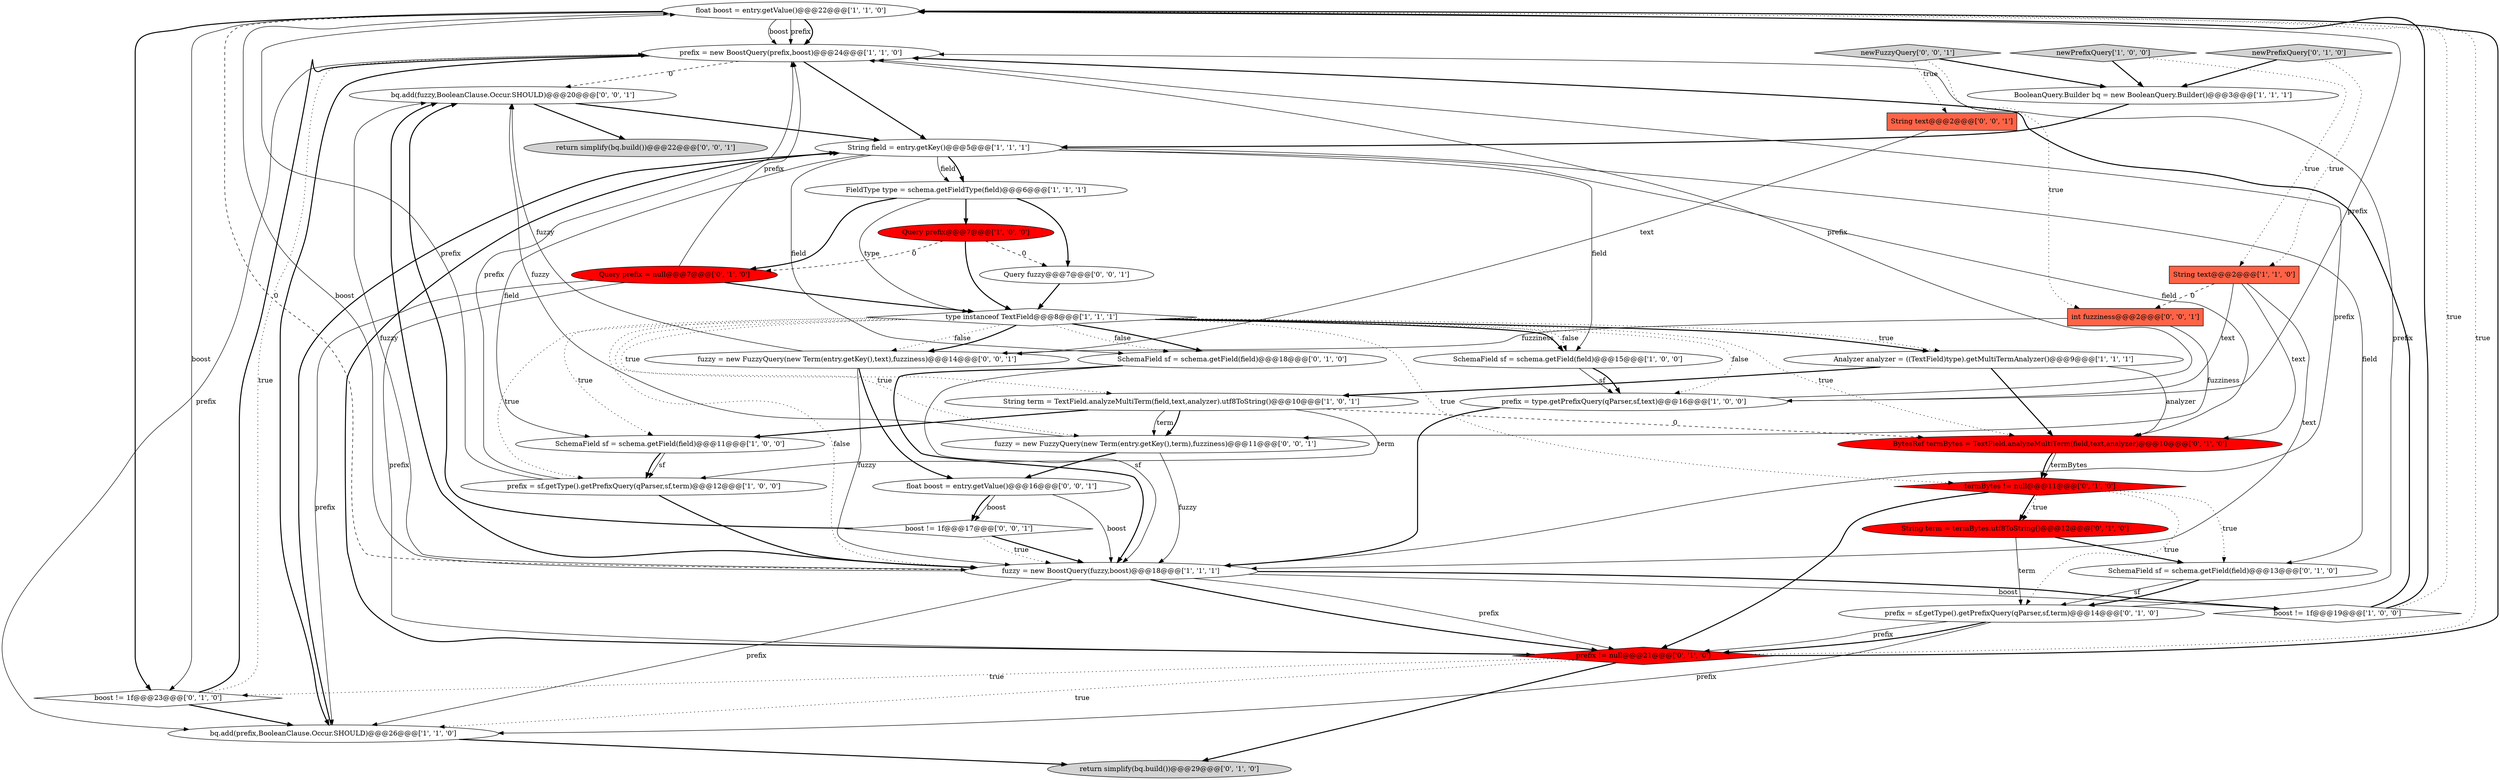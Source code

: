 digraph {
17 [style = filled, label = "float boost = entry.getValue()@@@22@@@['1', '1', '0']", fillcolor = white, shape = ellipse image = "AAA0AAABBB1BBB"];
29 [style = filled, label = "String text@@@2@@@['0', '0', '1']", fillcolor = tomato, shape = box image = "AAA0AAABBB3BBB"];
35 [style = filled, label = "boost != 1f@@@17@@@['0', '0', '1']", fillcolor = white, shape = diamond image = "AAA0AAABBB3BBB"];
7 [style = filled, label = "String text@@@2@@@['1', '1', '0']", fillcolor = tomato, shape = box image = "AAA0AAABBB1BBB"];
37 [style = filled, label = "float boost = entry.getValue()@@@16@@@['0', '0', '1']", fillcolor = white, shape = ellipse image = "AAA0AAABBB3BBB"];
8 [style = filled, label = "type instanceof TextField@@@8@@@['1', '1', '1']", fillcolor = white, shape = diamond image = "AAA0AAABBB1BBB"];
20 [style = filled, label = "SchemaField sf = schema.getField(field)@@@18@@@['0', '1', '0']", fillcolor = white, shape = ellipse image = "AAA0AAABBB2BBB"];
38 [style = filled, label = "return simplify(bq.build())@@@22@@@['0', '0', '1']", fillcolor = lightgray, shape = ellipse image = "AAA0AAABBB3BBB"];
6 [style = filled, label = "Analyzer analyzer = ((TextField)type).getMultiTermAnalyzer()@@@9@@@['1', '1', '1']", fillcolor = white, shape = ellipse image = "AAA0AAABBB1BBB"];
24 [style = filled, label = "Query prefix = null@@@7@@@['0', '1', '0']", fillcolor = red, shape = ellipse image = "AAA1AAABBB2BBB"];
32 [style = filled, label = "int fuzziness@@@2@@@['0', '0', '1']", fillcolor = tomato, shape = box image = "AAA0AAABBB3BBB"];
25 [style = filled, label = "BytesRef termBytes = TextField.analyzeMultiTerm(field,text,analyzer)@@@10@@@['0', '1', '0']", fillcolor = red, shape = ellipse image = "AAA1AAABBB2BBB"];
16 [style = filled, label = "SchemaField sf = schema.getField(field)@@@15@@@['1', '0', '0']", fillcolor = white, shape = ellipse image = "AAA0AAABBB1BBB"];
34 [style = filled, label = "fuzzy = new FuzzyQuery(new Term(entry.getKey(),text),fuzziness)@@@14@@@['0', '0', '1']", fillcolor = white, shape = ellipse image = "AAA0AAABBB3BBB"];
18 [style = filled, label = "SchemaField sf = schema.getField(field)@@@13@@@['0', '1', '0']", fillcolor = white, shape = ellipse image = "AAA0AAABBB2BBB"];
9 [style = filled, label = "newPrefixQuery['1', '0', '0']", fillcolor = lightgray, shape = diamond image = "AAA0AAABBB1BBB"];
28 [style = filled, label = "return simplify(bq.build())@@@29@@@['0', '1', '0']", fillcolor = lightgray, shape = ellipse image = "AAA0AAABBB2BBB"];
31 [style = filled, label = "bq.add(fuzzy,BooleanClause.Occur.SHOULD)@@@20@@@['0', '0', '1']", fillcolor = white, shape = ellipse image = "AAA0AAABBB3BBB"];
19 [style = filled, label = "prefix = sf.getType().getPrefixQuery(qParser,sf,term)@@@14@@@['0', '1', '0']", fillcolor = white, shape = ellipse image = "AAA0AAABBB2BBB"];
30 [style = filled, label = "fuzzy = new FuzzyQuery(new Term(entry.getKey(),term),fuzziness)@@@11@@@['0', '0', '1']", fillcolor = white, shape = ellipse image = "AAA0AAABBB3BBB"];
36 [style = filled, label = "Query fuzzy@@@7@@@['0', '0', '1']", fillcolor = white, shape = ellipse image = "AAA0AAABBB3BBB"];
12 [style = filled, label = "prefix = new BoostQuery(prefix,boost)@@@24@@@['1', '1', '0']", fillcolor = white, shape = ellipse image = "AAA0AAABBB1BBB"];
2 [style = filled, label = "bq.add(prefix,BooleanClause.Occur.SHOULD)@@@26@@@['1', '1', '0']", fillcolor = white, shape = ellipse image = "AAA0AAABBB1BBB"];
22 [style = filled, label = "boost != 1f@@@23@@@['0', '1', '0']", fillcolor = white, shape = diamond image = "AAA0AAABBB2BBB"];
13 [style = filled, label = "Query prefix@@@7@@@['1', '0', '0']", fillcolor = red, shape = ellipse image = "AAA1AAABBB1BBB"];
0 [style = filled, label = "fuzzy = new BoostQuery(fuzzy,boost)@@@18@@@['1', '1', '1']", fillcolor = white, shape = ellipse image = "AAA0AAABBB1BBB"];
4 [style = filled, label = "FieldType type = schema.getFieldType(field)@@@6@@@['1', '1', '1']", fillcolor = white, shape = ellipse image = "AAA0AAABBB1BBB"];
21 [style = filled, label = "prefix != null@@@21@@@['0', '1', '0']", fillcolor = red, shape = diamond image = "AAA1AAABBB2BBB"];
10 [style = filled, label = "String field = entry.getKey()@@@5@@@['1', '1', '1']", fillcolor = white, shape = ellipse image = "AAA0AAABBB1BBB"];
27 [style = filled, label = "String term = termBytes.utf8ToString()@@@12@@@['0', '1', '0']", fillcolor = red, shape = ellipse image = "AAA1AAABBB2BBB"];
23 [style = filled, label = "newPrefixQuery['0', '1', '0']", fillcolor = lightgray, shape = diamond image = "AAA0AAABBB2BBB"];
11 [style = filled, label = "BooleanQuery.Builder bq = new BooleanQuery.Builder()@@@3@@@['1', '1', '1']", fillcolor = white, shape = ellipse image = "AAA0AAABBB1BBB"];
15 [style = filled, label = "prefix = sf.getType().getPrefixQuery(qParser,sf,term)@@@12@@@['1', '0', '0']", fillcolor = white, shape = ellipse image = "AAA0AAABBB1BBB"];
1 [style = filled, label = "SchemaField sf = schema.getField(field)@@@11@@@['1', '0', '0']", fillcolor = white, shape = ellipse image = "AAA0AAABBB1BBB"];
3 [style = filled, label = "prefix = type.getPrefixQuery(qParser,sf,text)@@@16@@@['1', '0', '0']", fillcolor = white, shape = ellipse image = "AAA0AAABBB1BBB"];
26 [style = filled, label = "termBytes != null@@@11@@@['0', '1', '0']", fillcolor = red, shape = diamond image = "AAA1AAABBB2BBB"];
14 [style = filled, label = "String term = TextField.analyzeMultiTerm(field,text,analyzer).utf8ToString()@@@10@@@['1', '0', '1']", fillcolor = white, shape = ellipse image = "AAA0AAABBB1BBB"];
5 [style = filled, label = "boost != 1f@@@19@@@['1', '0', '0']", fillcolor = white, shape = diamond image = "AAA0AAABBB1BBB"];
33 [style = filled, label = "newFuzzyQuery['0', '0', '1']", fillcolor = lightgray, shape = diamond image = "AAA0AAABBB3BBB"];
8->16 [style = bold, label=""];
21->10 [style = bold, label=""];
8->30 [style = dotted, label="true"];
14->30 [style = solid, label="term"];
10->20 [style = solid, label="field"];
9->11 [style = bold, label=""];
0->31 [style = solid, label="fuzzy"];
14->25 [style = dashed, label="0"];
8->34 [style = dotted, label="false"];
20->0 [style = bold, label=""];
14->15 [style = solid, label="term"];
30->31 [style = solid, label="fuzzy"];
12->31 [style = dashed, label="0"];
26->19 [style = dotted, label="true"];
8->6 [style = bold, label=""];
3->17 [style = solid, label="prefix"];
19->12 [style = solid, label="prefix"];
21->28 [style = bold, label=""];
33->11 [style = bold, label=""];
12->2 [style = bold, label=""];
13->24 [style = dashed, label="0"];
12->10 [style = bold, label=""];
8->20 [style = bold, label=""];
12->2 [style = solid, label="prefix"];
15->0 [style = bold, label=""];
18->19 [style = solid, label="sf"];
0->21 [style = solid, label="prefix"];
0->12 [style = solid, label="prefix"];
16->3 [style = solid, label="sf"];
4->36 [style = bold, label=""];
24->12 [style = solid, label="prefix"];
32->34 [style = solid, label="fuzziness"];
2->28 [style = bold, label=""];
8->0 [style = dotted, label="false"];
25->26 [style = solid, label="termBytes"];
24->21 [style = solid, label="prefix"];
37->0 [style = solid, label="boost"];
16->3 [style = bold, label=""];
8->34 [style = bold, label=""];
35->31 [style = bold, label=""];
14->30 [style = bold, label=""];
33->32 [style = dotted, label="true"];
34->0 [style = solid, label="fuzzy"];
18->19 [style = bold, label=""];
7->25 [style = solid, label="text"];
20->0 [style = solid, label="sf"];
17->12 [style = solid, label="prefix"];
21->22 [style = dotted, label="true"];
21->17 [style = dotted, label="true"];
0->21 [style = bold, label=""];
17->0 [style = dashed, label="0"];
5->17 [style = bold, label=""];
3->0 [style = bold, label=""];
26->27 [style = bold, label=""];
35->0 [style = bold, label=""];
8->14 [style = dotted, label="true"];
25->26 [style = bold, label=""];
0->5 [style = solid, label="boost"];
26->18 [style = dotted, label="true"];
10->18 [style = solid, label="field"];
30->0 [style = solid, label="fuzzy"];
10->1 [style = solid, label="field"];
24->8 [style = bold, label=""];
8->16 [style = dotted, label="false"];
0->31 [style = bold, label=""];
27->18 [style = bold, label=""];
8->25 [style = dotted, label="true"];
4->24 [style = bold, label=""];
22->2 [style = bold, label=""];
27->19 [style = solid, label="term"];
26->27 [style = dotted, label="true"];
4->13 [style = bold, label=""];
8->15 [style = dotted, label="true"];
21->2 [style = dotted, label="true"];
31->38 [style = bold, label=""];
23->7 [style = dotted, label="true"];
2->10 [style = bold, label=""];
3->12 [style = solid, label="prefix"];
26->21 [style = bold, label=""];
29->34 [style = solid, label="text"];
10->25 [style = solid, label="field"];
17->12 [style = bold, label=""];
8->6 [style = dotted, label="true"];
0->17 [style = solid, label="boost"];
37->35 [style = solid, label="boost"];
11->10 [style = bold, label=""];
31->10 [style = bold, label=""];
4->8 [style = solid, label="type"];
33->29 [style = dotted, label="true"];
36->8 [style = bold, label=""];
15->12 [style = solid, label="prefix"];
7->32 [style = dashed, label="0"];
10->16 [style = solid, label="field"];
35->0 [style = dotted, label="true"];
37->35 [style = bold, label=""];
23->11 [style = bold, label=""];
9->7 [style = dotted, label="true"];
0->5 [style = bold, label=""];
7->3 [style = solid, label="text"];
19->21 [style = bold, label=""];
5->17 [style = dotted, label="true"];
1->15 [style = solid, label="sf"];
8->26 [style = dotted, label="true"];
8->3 [style = dotted, label="false"];
13->36 [style = dashed, label="0"];
17->12 [style = solid, label="boost"];
8->20 [style = dotted, label="false"];
15->17 [style = solid, label="prefix"];
1->15 [style = bold, label=""];
30->37 [style = bold, label=""];
17->22 [style = bold, label=""];
17->22 [style = solid, label="boost"];
32->30 [style = solid, label="fuzziness"];
24->2 [style = solid, label="prefix"];
14->1 [style = bold, label=""];
7->0 [style = solid, label="text"];
22->12 [style = dotted, label="true"];
6->14 [style = bold, label=""];
10->4 [style = solid, label="field"];
8->1 [style = dotted, label="true"];
19->2 [style = solid, label="prefix"];
34->37 [style = bold, label=""];
5->12 [style = bold, label=""];
34->31 [style = solid, label="fuzzy"];
22->12 [style = bold, label=""];
0->2 [style = solid, label="prefix"];
10->4 [style = bold, label=""];
19->21 [style = solid, label="prefix"];
13->8 [style = bold, label=""];
6->25 [style = solid, label="analyzer"];
21->17 [style = bold, label=""];
6->25 [style = bold, label=""];
}
